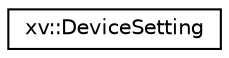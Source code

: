 digraph "Graphical Class Hierarchy"
{
 // LATEX_PDF_SIZE
  edge [fontname="Helvetica",fontsize="10",labelfontname="Helvetica",labelfontsize="10"];
  node [fontname="Helvetica",fontsize="10",shape=record];
  rankdir="LR";
  Node0 [label="xv::DeviceSetting",height=0.2,width=0.4,color="black", fillcolor="white", style="filled",URL="$structxv_1_1DeviceSetting.html",tooltip="Device setting."];
}
